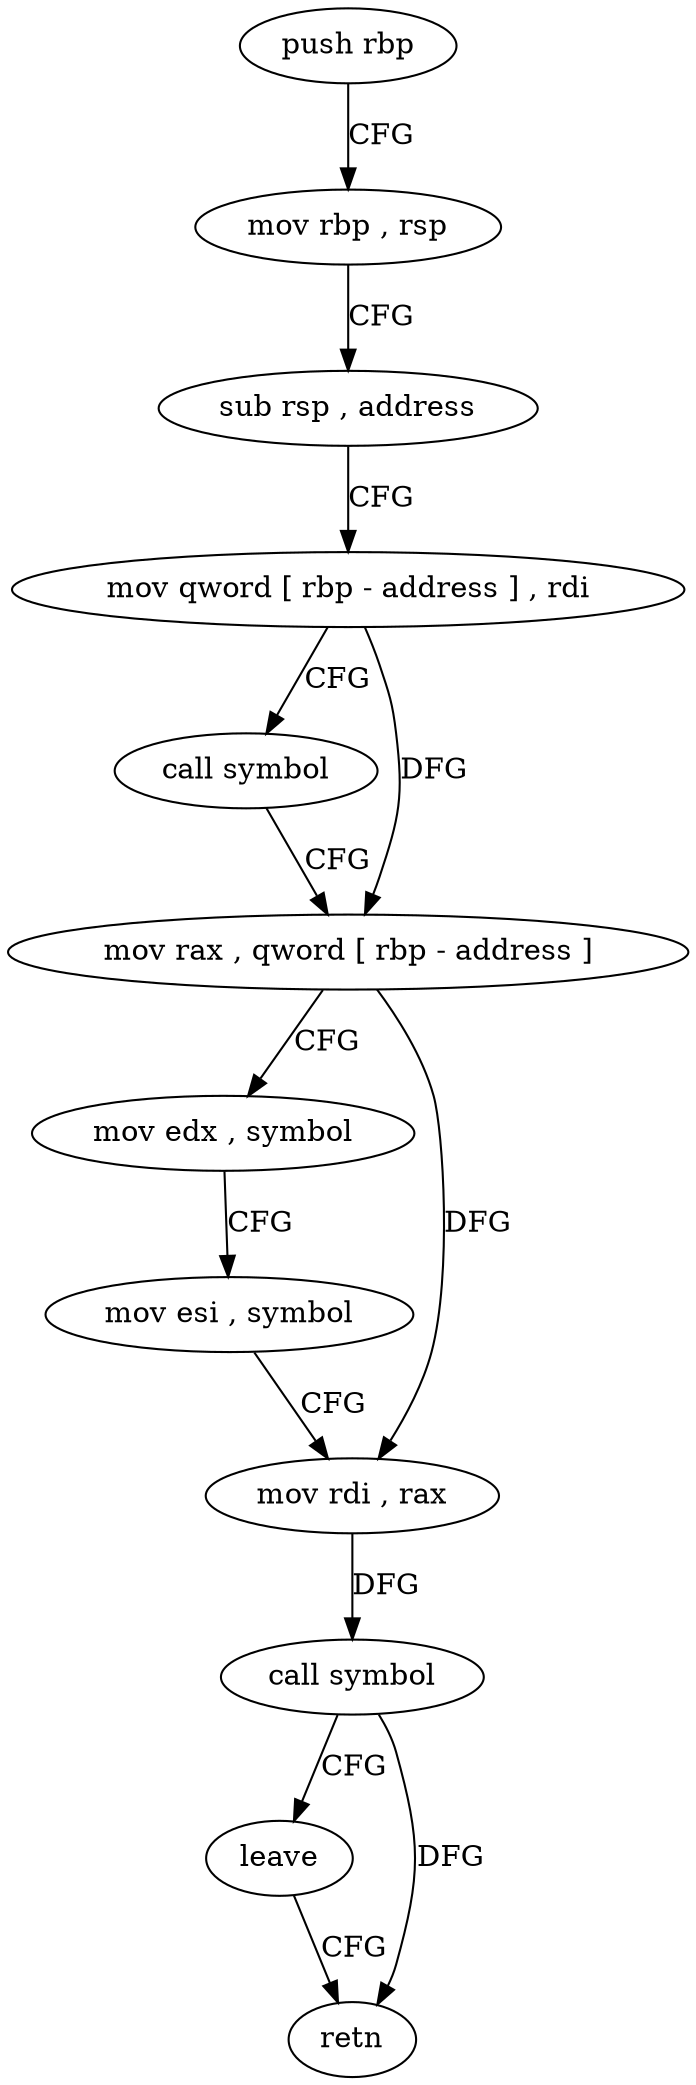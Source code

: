 digraph "func" {
"4486059" [label = "push rbp" ]
"4486060" [label = "mov rbp , rsp" ]
"4486063" [label = "sub rsp , address" ]
"4486067" [label = "mov qword [ rbp - address ] , rdi" ]
"4486071" [label = "call symbol" ]
"4486076" [label = "mov rax , qword [ rbp - address ]" ]
"4486080" [label = "mov edx , symbol" ]
"4486085" [label = "mov esi , symbol" ]
"4486090" [label = "mov rdi , rax" ]
"4486093" [label = "call symbol" ]
"4486098" [label = "leave" ]
"4486099" [label = "retn" ]
"4486059" -> "4486060" [ label = "CFG" ]
"4486060" -> "4486063" [ label = "CFG" ]
"4486063" -> "4486067" [ label = "CFG" ]
"4486067" -> "4486071" [ label = "CFG" ]
"4486067" -> "4486076" [ label = "DFG" ]
"4486071" -> "4486076" [ label = "CFG" ]
"4486076" -> "4486080" [ label = "CFG" ]
"4486076" -> "4486090" [ label = "DFG" ]
"4486080" -> "4486085" [ label = "CFG" ]
"4486085" -> "4486090" [ label = "CFG" ]
"4486090" -> "4486093" [ label = "DFG" ]
"4486093" -> "4486098" [ label = "CFG" ]
"4486093" -> "4486099" [ label = "DFG" ]
"4486098" -> "4486099" [ label = "CFG" ]
}

